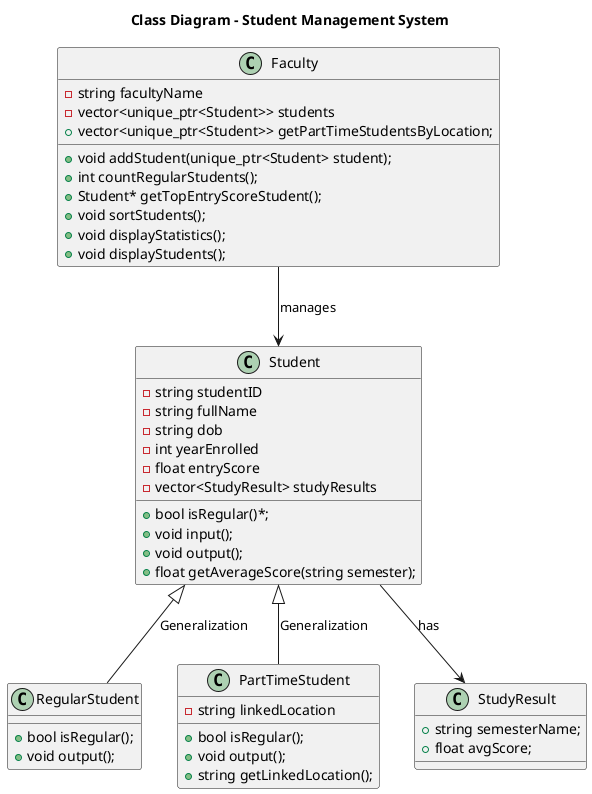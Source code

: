@startuml
title Class Diagram - Student Management System

class Student {
    - string studentID
    - string fullName
    - string dob
    - int yearEnrolled
    - float entryScore
    - vector<StudyResult> studyResults
    + bool isRegular()*;
    + void input();
    + void output();
    + float getAverageScore(string semester);
}

class RegularStudent {
    + bool isRegular();
    + void output();
}

class PartTimeStudent {
    - string linkedLocation
    + bool isRegular();
    + void output();
    + string getLinkedLocation();
}

class StudyResult {
    + string semesterName;
    + float avgScore;
}

class Faculty {
    - string facultyName
    - vector<unique_ptr<Student>> students
    + void addStudent(unique_ptr<Student> student);
    + int countRegularStudents();
    + Student* getTopEntryScoreStudent();
    + vector<unique_ptr<Student>> getPartTimeStudentsByLocation;
    + void sortStudents();
    + void displayStatistics();
    + void displayStudents();
}

Student <|-- RegularStudent : Generalization 
Student <|-- PartTimeStudent : Generalization 
Student --> StudyResult : has
Faculty --> Student : manages
@enduml
